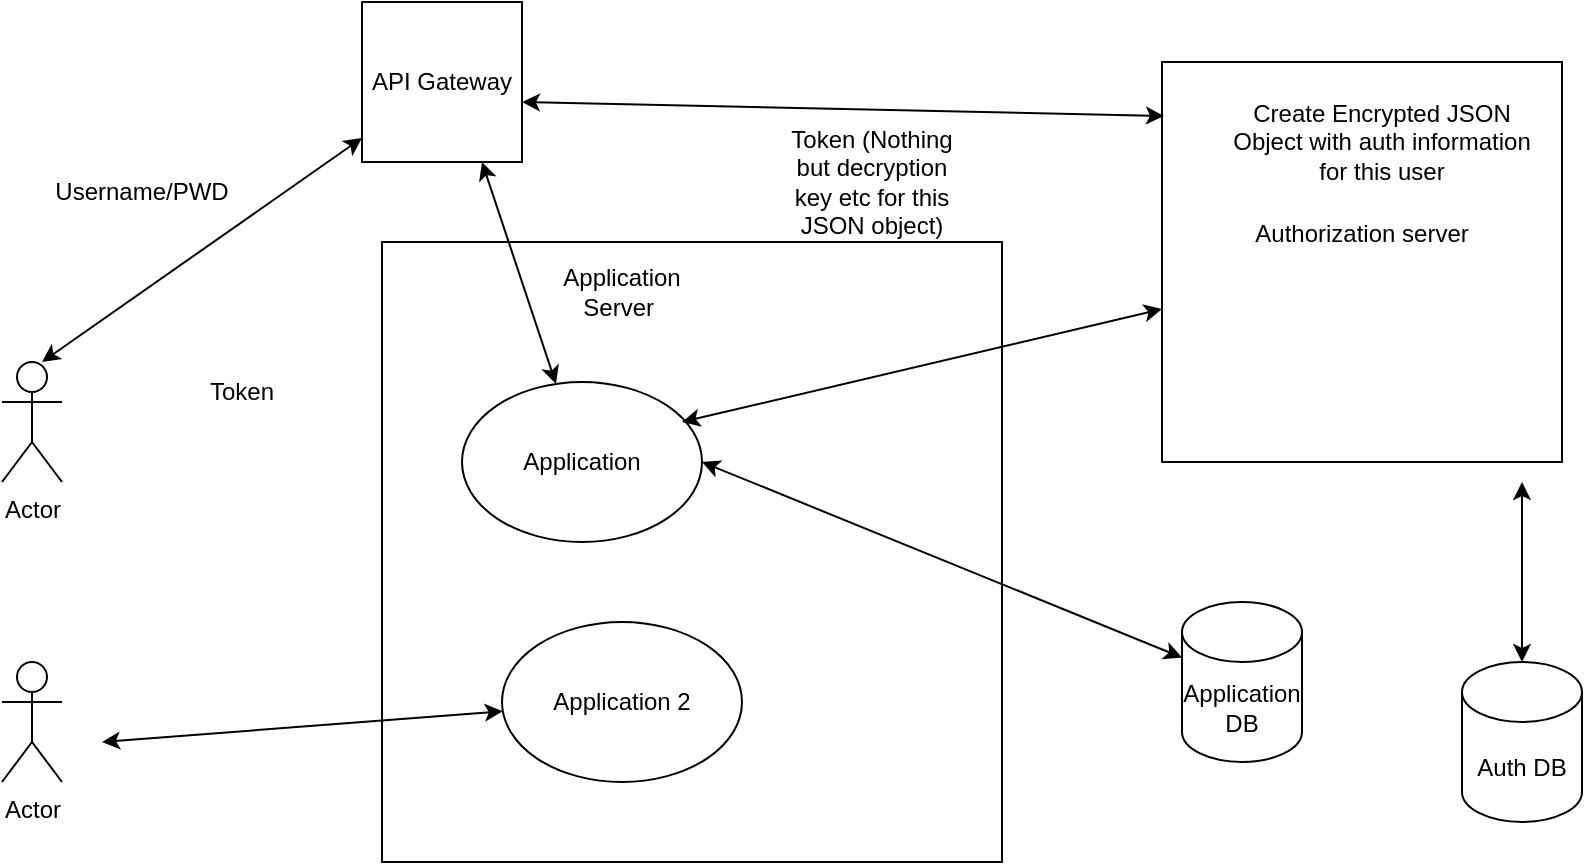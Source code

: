 <mxfile version="21.2.1" type="github">
  <diagram name="Page-1" id="QOS3MxJSd9fsyrCFQpAm">
    <mxGraphModel dx="1050" dy="534" grid="1" gridSize="10" guides="1" tooltips="1" connect="1" arrows="1" fold="1" page="1" pageScale="1" pageWidth="850" pageHeight="1100" math="0" shadow="0">
      <root>
        <mxCell id="0" />
        <mxCell id="1" parent="0" />
        <mxCell id="ob0HUdZltt4dJDUgpx2f-2" value="&lt;div&gt;Authorization server&lt;/div&gt;&lt;div&gt;&lt;br&gt;&lt;/div&gt;&lt;div&gt;&lt;br&gt;&lt;/div&gt;" style="whiteSpace=wrap;html=1;aspect=fixed;" vertex="1" parent="1">
          <mxGeometry x="630" y="30" width="200" height="200" as="geometry" />
        </mxCell>
        <mxCell id="ob0HUdZltt4dJDUgpx2f-6" value="" style="whiteSpace=wrap;html=1;aspect=fixed;" vertex="1" parent="1">
          <mxGeometry x="240" y="120" width="310" height="310" as="geometry" />
        </mxCell>
        <mxCell id="ob0HUdZltt4dJDUgpx2f-1" value="Application" style="ellipse;whiteSpace=wrap;html=1;" vertex="1" parent="1">
          <mxGeometry x="280" y="190" width="120" height="80" as="geometry" />
        </mxCell>
        <mxCell id="ob0HUdZltt4dJDUgpx2f-3" value="Application DB" style="shape=cylinder3;whiteSpace=wrap;html=1;boundedLbl=1;backgroundOutline=1;size=15;" vertex="1" parent="1">
          <mxGeometry x="640" y="300" width="60" height="80" as="geometry" />
        </mxCell>
        <mxCell id="ob0HUdZltt4dJDUgpx2f-4" value="" style="endArrow=classic;startArrow=classic;html=1;rounded=0;" edge="1" parent="1" target="ob0HUdZltt4dJDUgpx2f-3">
          <mxGeometry width="50" height="50" relative="1" as="geometry">
            <mxPoint x="400" y="230" as="sourcePoint" />
            <mxPoint x="450" y="180" as="targetPoint" />
          </mxGeometry>
        </mxCell>
        <mxCell id="ob0HUdZltt4dJDUgpx2f-8" value="Application Server&lt;span style=&quot;white-space: pre;&quot;&gt;	&lt;/span&gt;" style="text;html=1;strokeColor=none;fillColor=none;align=center;verticalAlign=middle;whiteSpace=wrap;rounded=0;" vertex="1" parent="1">
          <mxGeometry x="330" y="130" width="60" height="30" as="geometry" />
        </mxCell>
        <mxCell id="ob0HUdZltt4dJDUgpx2f-10" value="Actor" style="shape=umlActor;verticalLabelPosition=bottom;verticalAlign=top;html=1;outlineConnect=0;" vertex="1" parent="1">
          <mxGeometry x="50" y="180" width="30" height="60" as="geometry" />
        </mxCell>
        <mxCell id="ob0HUdZltt4dJDUgpx2f-12" value="Username/PWD" style="text;html=1;strokeColor=none;fillColor=none;align=center;verticalAlign=middle;whiteSpace=wrap;rounded=0;" vertex="1" parent="1">
          <mxGeometry x="70" y="80" width="100" height="30" as="geometry" />
        </mxCell>
        <mxCell id="ob0HUdZltt4dJDUgpx2f-14" value="Token (Nothing but decryption key etc for this JSON object)" style="text;html=1;strokeColor=none;fillColor=none;align=center;verticalAlign=middle;whiteSpace=wrap;rounded=0;" vertex="1" parent="1">
          <mxGeometry x="440" y="70" width="90" height="40" as="geometry" />
        </mxCell>
        <mxCell id="ob0HUdZltt4dJDUgpx2f-15" value="Auth DB" style="shape=cylinder3;whiteSpace=wrap;html=1;boundedLbl=1;backgroundOutline=1;size=15;" vertex="1" parent="1">
          <mxGeometry x="780" y="330" width="60" height="80" as="geometry" />
        </mxCell>
        <mxCell id="ob0HUdZltt4dJDUgpx2f-16" value="" style="endArrow=classic;startArrow=classic;html=1;rounded=0;entryX=0.5;entryY=0;entryDx=0;entryDy=0;entryPerimeter=0;" edge="1" parent="1" target="ob0HUdZltt4dJDUgpx2f-15">
          <mxGeometry width="50" height="50" relative="1" as="geometry">
            <mxPoint x="810" y="240" as="sourcePoint" />
            <mxPoint x="760" y="40" as="targetPoint" />
          </mxGeometry>
        </mxCell>
        <mxCell id="ob0HUdZltt4dJDUgpx2f-17" value="Create Encrypted JSON Object with auth information for this user" style="text;html=1;strokeColor=none;fillColor=none;align=center;verticalAlign=middle;whiteSpace=wrap;rounded=0;" vertex="1" parent="1">
          <mxGeometry x="660" y="40" width="160" height="60" as="geometry" />
        </mxCell>
        <mxCell id="ob0HUdZltt4dJDUgpx2f-18" value="Application 2" style="ellipse;whiteSpace=wrap;html=1;" vertex="1" parent="1">
          <mxGeometry x="300" y="310" width="120" height="80" as="geometry" />
        </mxCell>
        <mxCell id="ob0HUdZltt4dJDUgpx2f-20" value="Actor" style="shape=umlActor;verticalLabelPosition=bottom;verticalAlign=top;html=1;outlineConnect=0;" vertex="1" parent="1">
          <mxGeometry x="50" y="330" width="30" height="60" as="geometry" />
        </mxCell>
        <mxCell id="ob0HUdZltt4dJDUgpx2f-21" value="" style="endArrow=classic;startArrow=classic;html=1;rounded=0;" edge="1" parent="1" target="ob0HUdZltt4dJDUgpx2f-18">
          <mxGeometry width="50" height="50" relative="1" as="geometry">
            <mxPoint x="100" y="370" as="sourcePoint" />
            <mxPoint x="150" y="320" as="targetPoint" />
          </mxGeometry>
        </mxCell>
        <mxCell id="ob0HUdZltt4dJDUgpx2f-22" value="API Gateway" style="whiteSpace=wrap;html=1;aspect=fixed;" vertex="1" parent="1">
          <mxGeometry x="230" width="80" height="80" as="geometry" />
        </mxCell>
        <mxCell id="ob0HUdZltt4dJDUgpx2f-24" value="" style="endArrow=classic;startArrow=classic;html=1;rounded=0;entryX=0.005;entryY=0.135;entryDx=0;entryDy=0;entryPerimeter=0;" edge="1" parent="1" target="ob0HUdZltt4dJDUgpx2f-2">
          <mxGeometry width="50" height="50" relative="1" as="geometry">
            <mxPoint x="310" y="50" as="sourcePoint" />
            <mxPoint x="360" as="targetPoint" />
          </mxGeometry>
        </mxCell>
        <mxCell id="ob0HUdZltt4dJDUgpx2f-25" value="" style="endArrow=classic;startArrow=classic;html=1;rounded=0;" edge="1" parent="1" target="ob0HUdZltt4dJDUgpx2f-22">
          <mxGeometry width="50" height="50" relative="1" as="geometry">
            <mxPoint x="70" y="180" as="sourcePoint" />
            <mxPoint x="120" y="130" as="targetPoint" />
          </mxGeometry>
        </mxCell>
        <mxCell id="ob0HUdZltt4dJDUgpx2f-26" value="Token" style="text;html=1;strokeColor=none;fillColor=none;align=center;verticalAlign=middle;whiteSpace=wrap;rounded=0;" vertex="1" parent="1">
          <mxGeometry x="140" y="180" width="60" height="30" as="geometry" />
        </mxCell>
        <mxCell id="ob0HUdZltt4dJDUgpx2f-28" value="" style="endArrow=classic;startArrow=classic;html=1;rounded=0;" edge="1" parent="1" source="ob0HUdZltt4dJDUgpx2f-1">
          <mxGeometry width="50" height="50" relative="1" as="geometry">
            <mxPoint x="240" y="130" as="sourcePoint" />
            <mxPoint x="290" y="80" as="targetPoint" />
          </mxGeometry>
        </mxCell>
        <mxCell id="ob0HUdZltt4dJDUgpx2f-29" value="" style="endArrow=classic;startArrow=classic;html=1;rounded=0;" edge="1" parent="1" target="ob0HUdZltt4dJDUgpx2f-2">
          <mxGeometry width="50" height="50" relative="1" as="geometry">
            <mxPoint x="390" y="210" as="sourcePoint" />
            <mxPoint x="440" y="160" as="targetPoint" />
          </mxGeometry>
        </mxCell>
      </root>
    </mxGraphModel>
  </diagram>
</mxfile>
